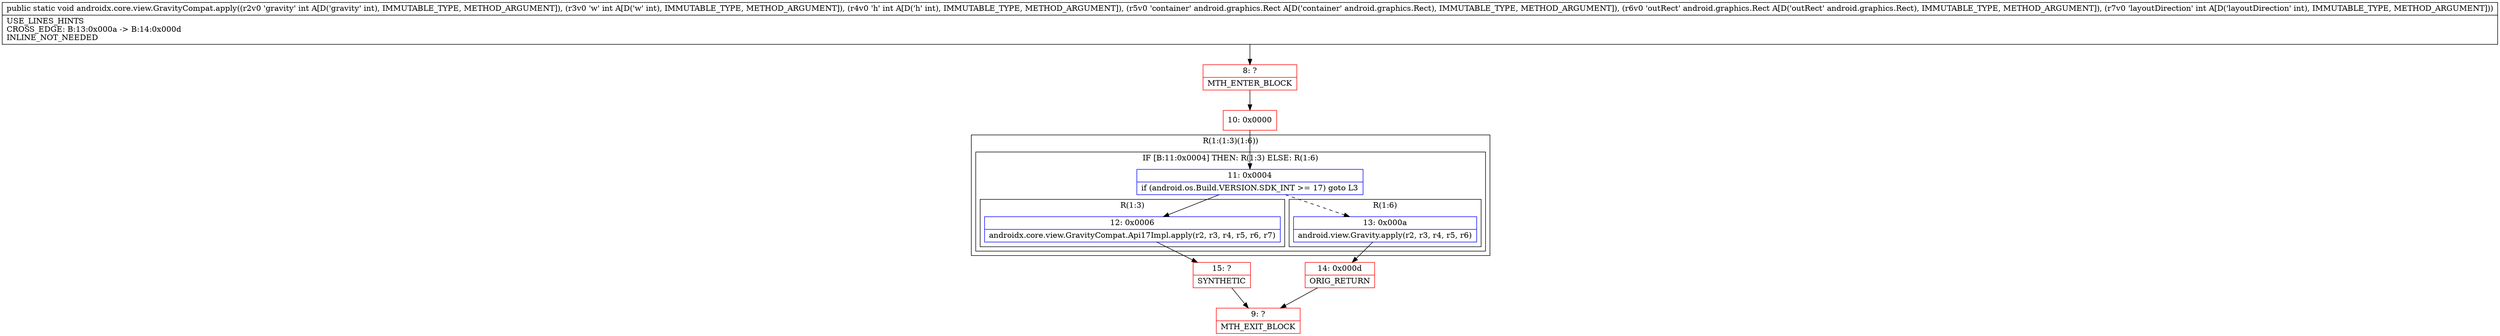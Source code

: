 digraph "CFG forandroidx.core.view.GravityCompat.apply(IIILandroid\/graphics\/Rect;Landroid\/graphics\/Rect;I)V" {
subgraph cluster_Region_1981325939 {
label = "R(1:(1:3)(1:6))";
node [shape=record,color=blue];
subgraph cluster_IfRegion_1643133966 {
label = "IF [B:11:0x0004] THEN: R(1:3) ELSE: R(1:6)";
node [shape=record,color=blue];
Node_11 [shape=record,label="{11\:\ 0x0004|if (android.os.Build.VERSION.SDK_INT \>= 17) goto L3\l}"];
subgraph cluster_Region_1950266173 {
label = "R(1:3)";
node [shape=record,color=blue];
Node_12 [shape=record,label="{12\:\ 0x0006|androidx.core.view.GravityCompat.Api17Impl.apply(r2, r3, r4, r5, r6, r7)\l}"];
}
subgraph cluster_Region_1599565956 {
label = "R(1:6)";
node [shape=record,color=blue];
Node_13 [shape=record,label="{13\:\ 0x000a|android.view.Gravity.apply(r2, r3, r4, r5, r6)\l}"];
}
}
}
Node_8 [shape=record,color=red,label="{8\:\ ?|MTH_ENTER_BLOCK\l}"];
Node_10 [shape=record,color=red,label="{10\:\ 0x0000}"];
Node_15 [shape=record,color=red,label="{15\:\ ?|SYNTHETIC\l}"];
Node_9 [shape=record,color=red,label="{9\:\ ?|MTH_EXIT_BLOCK\l}"];
Node_14 [shape=record,color=red,label="{14\:\ 0x000d|ORIG_RETURN\l}"];
MethodNode[shape=record,label="{public static void androidx.core.view.GravityCompat.apply((r2v0 'gravity' int A[D('gravity' int), IMMUTABLE_TYPE, METHOD_ARGUMENT]), (r3v0 'w' int A[D('w' int), IMMUTABLE_TYPE, METHOD_ARGUMENT]), (r4v0 'h' int A[D('h' int), IMMUTABLE_TYPE, METHOD_ARGUMENT]), (r5v0 'container' android.graphics.Rect A[D('container' android.graphics.Rect), IMMUTABLE_TYPE, METHOD_ARGUMENT]), (r6v0 'outRect' android.graphics.Rect A[D('outRect' android.graphics.Rect), IMMUTABLE_TYPE, METHOD_ARGUMENT]), (r7v0 'layoutDirection' int A[D('layoutDirection' int), IMMUTABLE_TYPE, METHOD_ARGUMENT]))  | USE_LINES_HINTS\lCROSS_EDGE: B:13:0x000a \-\> B:14:0x000d\lINLINE_NOT_NEEDED\l}"];
MethodNode -> Node_8;Node_11 -> Node_12;
Node_11 -> Node_13[style=dashed];
Node_12 -> Node_15;
Node_13 -> Node_14;
Node_8 -> Node_10;
Node_10 -> Node_11;
Node_15 -> Node_9;
Node_14 -> Node_9;
}

